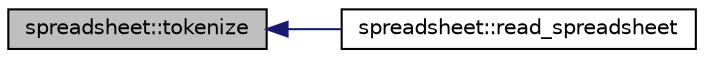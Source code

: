 digraph "spreadsheet::tokenize"
{
  edge [fontname="Helvetica",fontsize="10",labelfontname="Helvetica",labelfontsize="10"];
  node [fontname="Helvetica",fontsize="10",shape=record];
  rankdir="LR";
  Node285 [label="spreadsheet::tokenize",height=0.2,width=0.4,color="black", fillcolor="grey75", style="filled", fontcolor="black"];
  Node285 -> Node286 [dir="back",color="midnightblue",fontsize="10",style="solid",fontname="Helvetica"];
  Node286 [label="spreadsheet::read_spreadsheet",height=0.2,width=0.4,color="black", fillcolor="white", style="filled",URL="$d8/d11/classspreadsheet.html#a83fe5093941eaa79509b66a7f235d6aa"];
}
